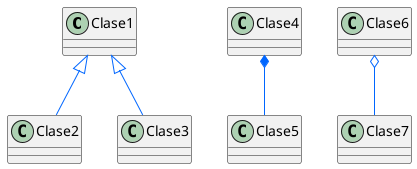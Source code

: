 @startuml diagrama5

    Clase1 <|-[#0066ff]- Clase2
    Clase1 <|-[#0066ff]- Clase3
    Clase4 *-[#0066ff]- Clase5
    Clase6 o-[#0066ff]- Clase7

@enduml